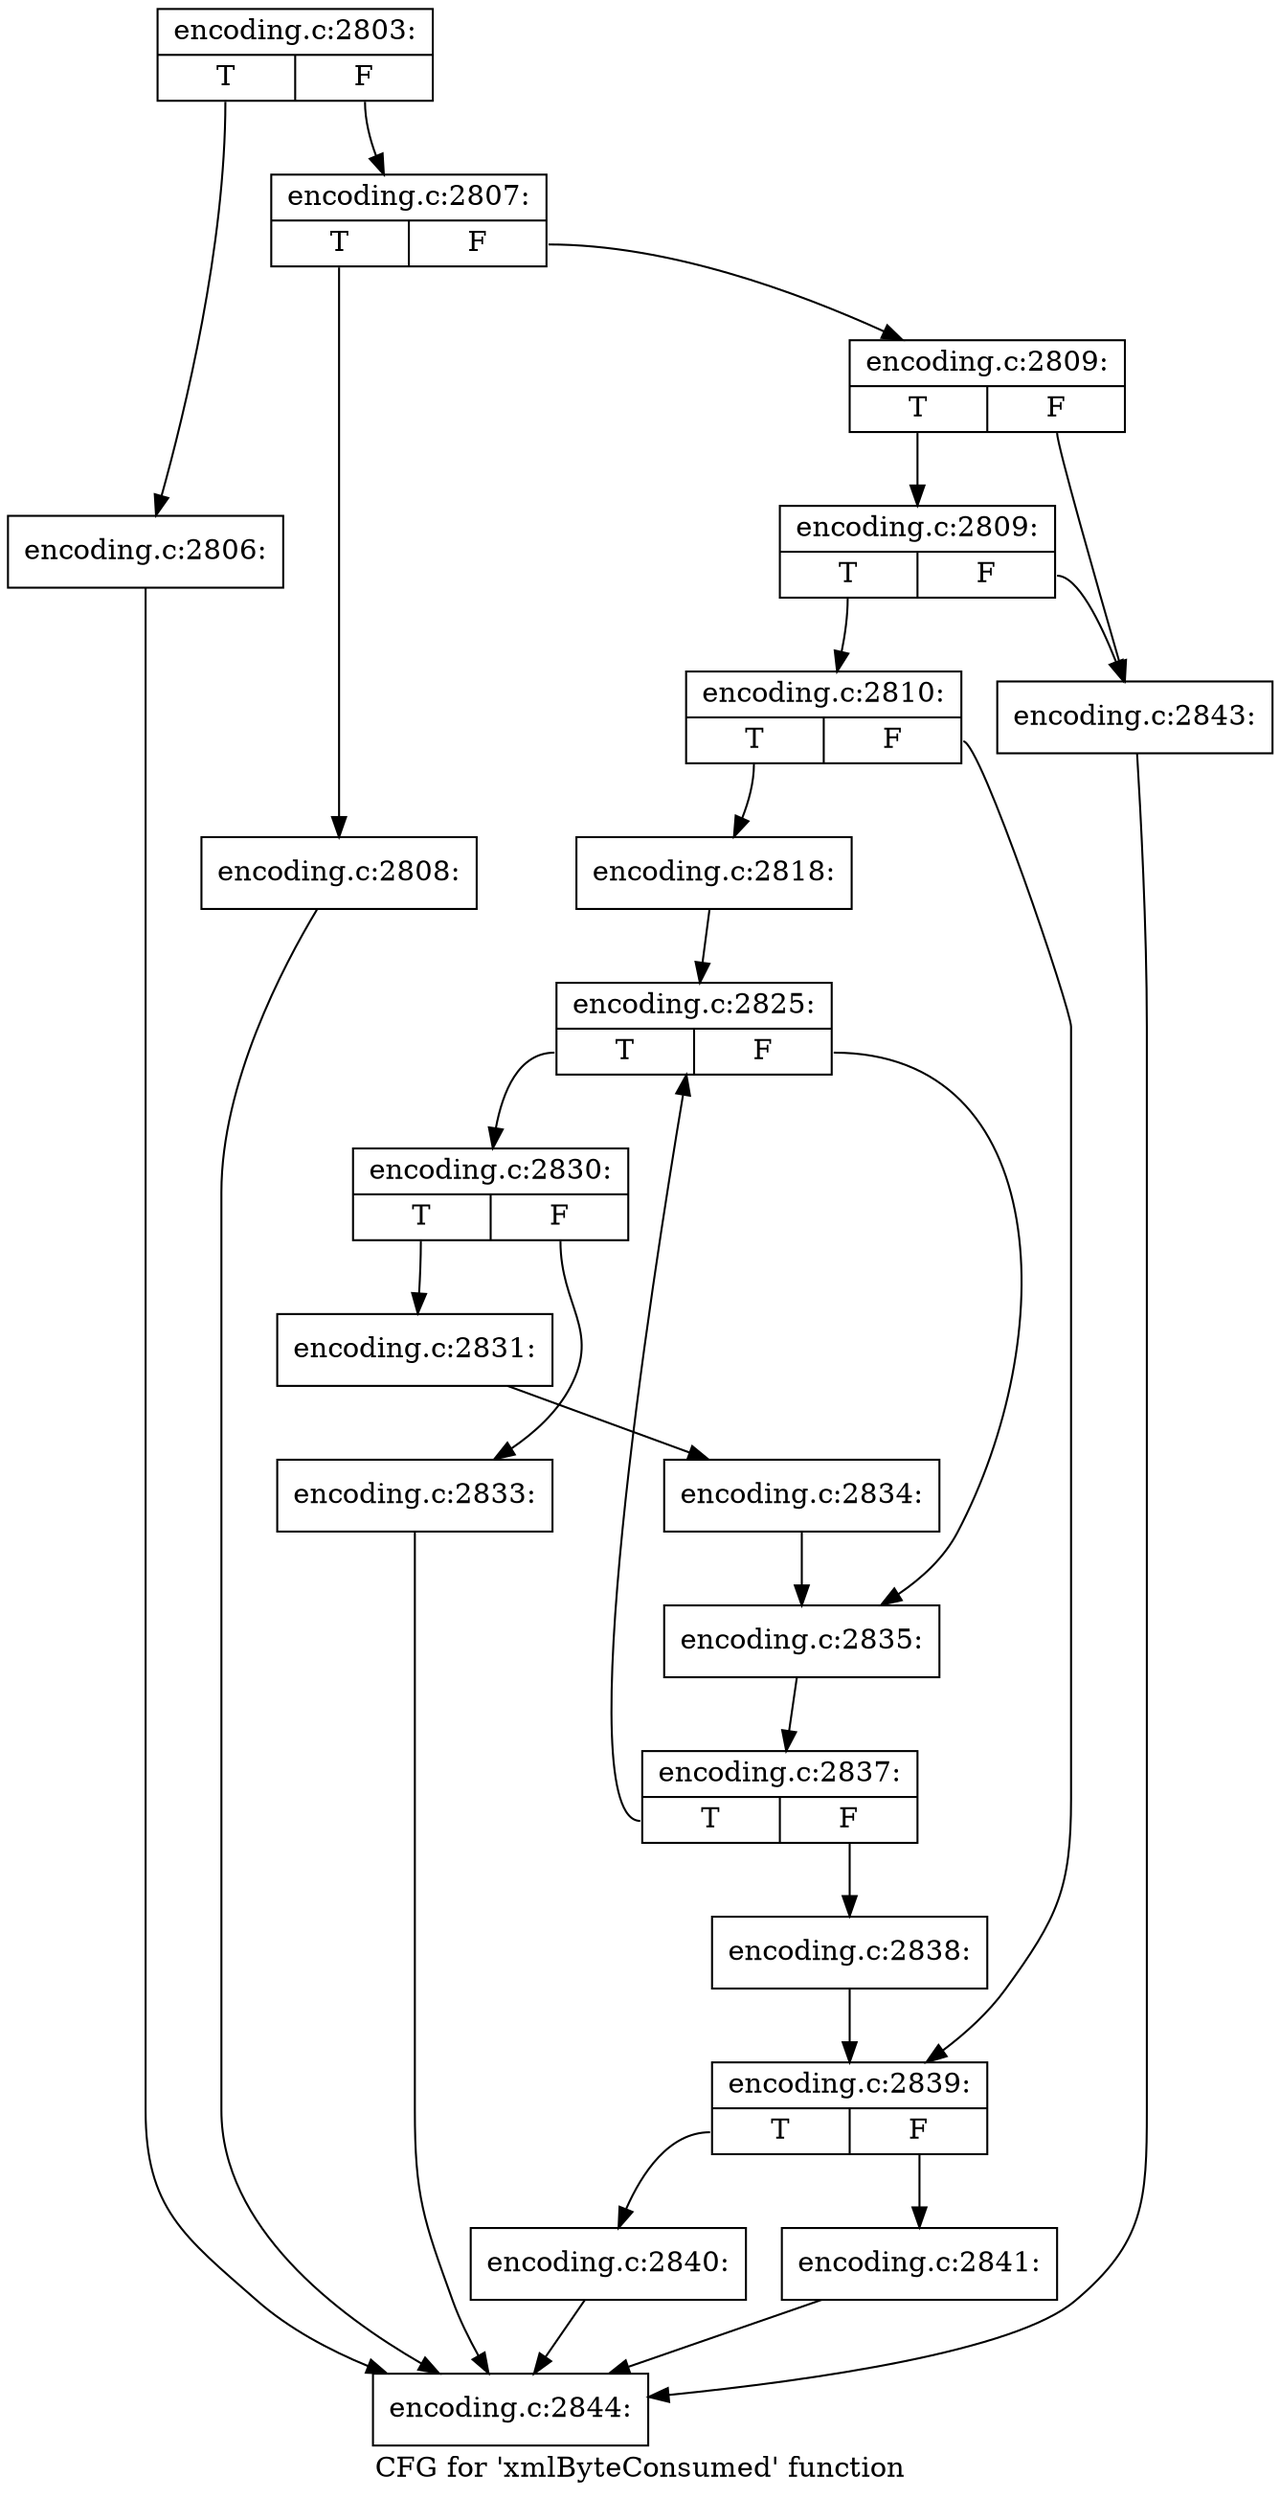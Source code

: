 digraph "CFG for 'xmlByteConsumed' function" {
	label="CFG for 'xmlByteConsumed' function";

	Node0x5557bd997b00 [shape=record,label="{encoding.c:2803:|{<s0>T|<s1>F}}"];
	Node0x5557bd997b00:s0 -> Node0x5557bd9c7f90;
	Node0x5557bd997b00:s1 -> Node0x5557bd9c7fe0;
	Node0x5557bd9c7f90 [shape=record,label="{encoding.c:2806:}"];
	Node0x5557bd9c7f90 -> Node0x5557bd990cc0;
	Node0x5557bd9c7fe0 [shape=record,label="{encoding.c:2807:|{<s0>T|<s1>F}}"];
	Node0x5557bd9c7fe0:s0 -> Node0x5557bd9c8770;
	Node0x5557bd9c7fe0:s1 -> Node0x5557bd9c87c0;
	Node0x5557bd9c8770 [shape=record,label="{encoding.c:2808:}"];
	Node0x5557bd9c8770 -> Node0x5557bd990cc0;
	Node0x5557bd9c87c0 [shape=record,label="{encoding.c:2809:|{<s0>T|<s1>F}}"];
	Node0x5557bd9c87c0:s0 -> Node0x5557bd9c8d50;
	Node0x5557bd9c87c0:s1 -> Node0x5557bd9c8d00;
	Node0x5557bd9c8d50 [shape=record,label="{encoding.c:2809:|{<s0>T|<s1>F}}"];
	Node0x5557bd9c8d50:s0 -> Node0x5557bd9c8cb0;
	Node0x5557bd9c8d50:s1 -> Node0x5557bd9c8d00;
	Node0x5557bd9c8cb0 [shape=record,label="{encoding.c:2810:|{<s0>T|<s1>F}}"];
	Node0x5557bd9c8cb0:s0 -> Node0x5557bd9ca030;
	Node0x5557bd9c8cb0:s1 -> Node0x5557bd9ca080;
	Node0x5557bd9ca030 [shape=record,label="{encoding.c:2818:}"];
	Node0x5557bd9ca030 -> Node0x5557bd9cc060;
	Node0x5557bd9cc060 [shape=record,label="{encoding.c:2825:|{<s0>T|<s1>F}}"];
	Node0x5557bd9cc060:s0 -> Node0x5557bd9cccc0;
	Node0x5557bd9cc060:s1 -> Node0x5557bd9ccd10;
	Node0x5557bd9cccc0 [shape=record,label="{encoding.c:2830:|{<s0>T|<s1>F}}"];
	Node0x5557bd9cccc0:s0 -> Node0x5557bd845250;
	Node0x5557bd9cccc0:s1 -> Node0x5557bd9cd1b0;
	Node0x5557bd845250 [shape=record,label="{encoding.c:2831:}"];
	Node0x5557bd845250 -> Node0x5557bd9cd160;
	Node0x5557bd9cd1b0 [shape=record,label="{encoding.c:2833:}"];
	Node0x5557bd9cd1b0 -> Node0x5557bd990cc0;
	Node0x5557bd9cd160 [shape=record,label="{encoding.c:2834:}"];
	Node0x5557bd9cd160 -> Node0x5557bd9ccd10;
	Node0x5557bd9ccd10 [shape=record,label="{encoding.c:2835:}"];
	Node0x5557bd9ccd10 -> Node0x5557bd9cc010;
	Node0x5557bd9cc010 [shape=record,label="{encoding.c:2837:|{<s0>T|<s1>F}}"];
	Node0x5557bd9cc010:s0 -> Node0x5557bd9cc060;
	Node0x5557bd9cc010:s1 -> Node0x5557bd9cbfc0;
	Node0x5557bd9cbfc0 [shape=record,label="{encoding.c:2838:}"];
	Node0x5557bd9cbfc0 -> Node0x5557bd9ca080;
	Node0x5557bd9ca080 [shape=record,label="{encoding.c:2839:|{<s0>T|<s1>F}}"];
	Node0x5557bd9ca080:s0 -> Node0x5557bd9ce190;
	Node0x5557bd9ca080:s1 -> Node0x5557bd9ce1e0;
	Node0x5557bd9ce190 [shape=record,label="{encoding.c:2840:}"];
	Node0x5557bd9ce190 -> Node0x5557bd990cc0;
	Node0x5557bd9ce1e0 [shape=record,label="{encoding.c:2841:}"];
	Node0x5557bd9ce1e0 -> Node0x5557bd990cc0;
	Node0x5557bd9c8d00 [shape=record,label="{encoding.c:2843:}"];
	Node0x5557bd9c8d00 -> Node0x5557bd990cc0;
	Node0x5557bd990cc0 [shape=record,label="{encoding.c:2844:}"];
}
